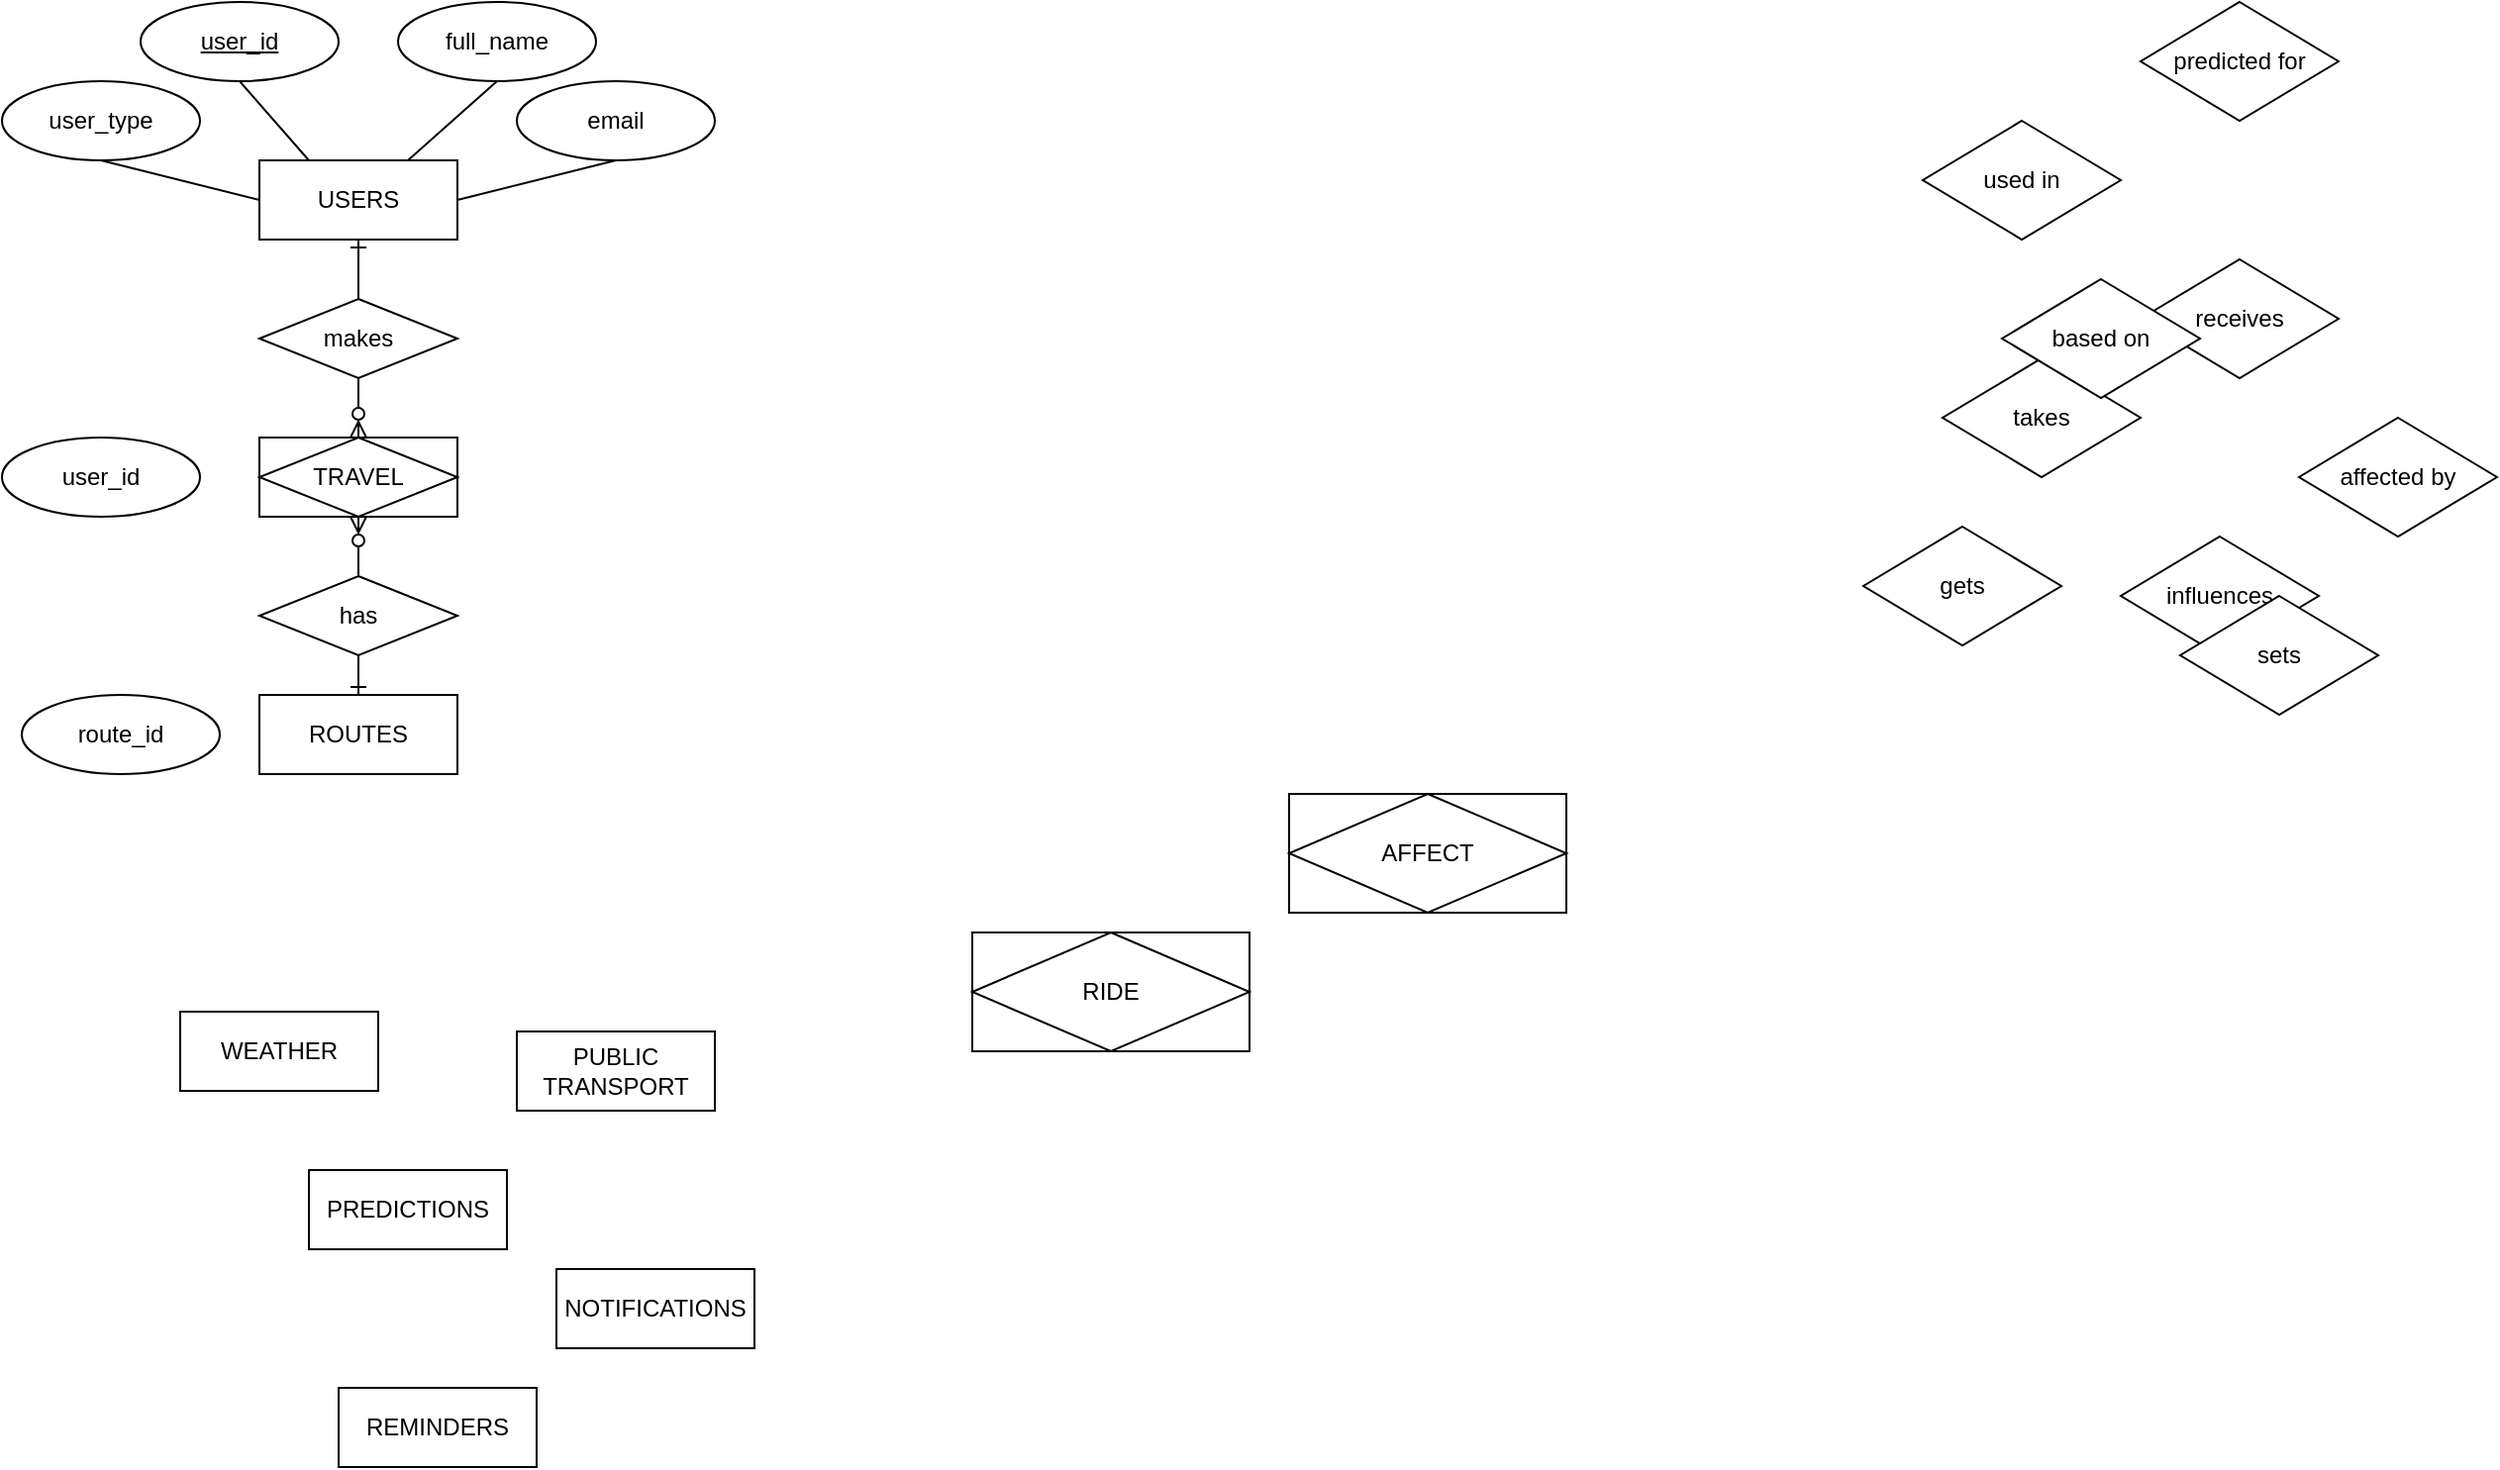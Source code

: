 <mxfile version="28.2.3">
  <diagram name="Page-1" id="uUFxI547yj3_E6zT6Mlm">
    <mxGraphModel dx="727" dy="374" grid="1" gridSize="10" guides="1" tooltips="1" connect="1" arrows="1" fold="1" page="1" pageScale="1" pageWidth="1400" pageHeight="850" math="0" shadow="0">
      <root>
        <mxCell id="0" />
        <mxCell id="1" parent="0" />
        <mxCell id="gqXW79Z5iP5RrtV90MI_-23" value="TRAVEL" style="shape=associativeEntity;whiteSpace=wrap;html=1;align=center;" parent="1" vertex="1">
          <mxGeometry x="190" y="260" width="100" height="40" as="geometry" />
        </mxCell>
        <mxCell id="gqXW79Z5iP5RrtV90MI_-1" value="USERS" style="whiteSpace=wrap;html=1;align=center;" parent="1" vertex="1">
          <mxGeometry x="190" y="120" width="100" height="40" as="geometry" />
        </mxCell>
        <mxCell id="gqXW79Z5iP5RrtV90MI_-2" value="ROUTES" style="whiteSpace=wrap;html=1;align=center;" parent="1" vertex="1">
          <mxGeometry x="190" y="390" width="100" height="40" as="geometry" />
        </mxCell>
        <mxCell id="gqXW79Z5iP5RrtV90MI_-3" value="WEATHER" style="whiteSpace=wrap;html=1;align=center;" parent="1" vertex="1">
          <mxGeometry x="150" y="550" width="100" height="40" as="geometry" />
        </mxCell>
        <mxCell id="gqXW79Z5iP5RrtV90MI_-4" value="PUBLIC TRANSPORT" style="whiteSpace=wrap;html=1;align=center;" parent="1" vertex="1">
          <mxGeometry x="320" y="560" width="100" height="40" as="geometry" />
        </mxCell>
        <mxCell id="gqXW79Z5iP5RrtV90MI_-5" value="PREDICTIONS" style="whiteSpace=wrap;html=1;align=center;" parent="1" vertex="1">
          <mxGeometry x="215" y="630" width="100" height="40" as="geometry" />
        </mxCell>
        <mxCell id="gqXW79Z5iP5RrtV90MI_-6" value="REMINDERS" style="whiteSpace=wrap;html=1;align=center;" parent="1" vertex="1">
          <mxGeometry x="230" y="740" width="100" height="40" as="geometry" />
        </mxCell>
        <mxCell id="gqXW79Z5iP5RrtV90MI_-7" value="NOTIFICATIONS" style="whiteSpace=wrap;html=1;align=center;" parent="1" vertex="1">
          <mxGeometry x="340" y="680" width="100" height="40" as="geometry" />
        </mxCell>
        <mxCell id="gqXW79Z5iP5RrtV90MI_-9" value="makes" style="shape=rhombus;perimeter=rhombusPerimeter;whiteSpace=wrap;html=1;align=center;" parent="1" vertex="1">
          <mxGeometry x="190" y="190" width="100" height="40" as="geometry" />
        </mxCell>
        <mxCell id="gqXW79Z5iP5RrtV90MI_-11" value="has" style="shape=rhombus;perimeter=rhombusPerimeter;whiteSpace=wrap;html=1;align=center;" parent="1" vertex="1">
          <mxGeometry x="190" y="330" width="100" height="40" as="geometry" />
        </mxCell>
        <mxCell id="gqXW79Z5iP5RrtV90MI_-12" value="affected by" style="shape=rhombus;perimeter=rhombusPerimeter;whiteSpace=wrap;html=1;align=center;" parent="1" vertex="1">
          <mxGeometry x="1220" y="250" width="100" height="60" as="geometry" />
        </mxCell>
        <mxCell id="gqXW79Z5iP5RrtV90MI_-13" value="influences" style="shape=rhombus;perimeter=rhombusPerimeter;whiteSpace=wrap;html=1;align=center;" parent="1" vertex="1">
          <mxGeometry x="1130" y="310" width="100" height="60" as="geometry" />
        </mxCell>
        <mxCell id="gqXW79Z5iP5RrtV90MI_-14" value="takes" style="shape=rhombus;perimeter=rhombusPerimeter;whiteSpace=wrap;html=1;align=center;" parent="1" vertex="1">
          <mxGeometry x="1040" y="220" width="100" height="60" as="geometry" />
        </mxCell>
        <mxCell id="gqXW79Z5iP5RrtV90MI_-15" value="used in" style="shape=rhombus;perimeter=rhombusPerimeter;whiteSpace=wrap;html=1;align=center;" parent="1" vertex="1">
          <mxGeometry x="1030" y="100" width="100" height="60" as="geometry" />
        </mxCell>
        <mxCell id="gqXW79Z5iP5RrtV90MI_-16" value="receives" style="shape=rhombus;perimeter=rhombusPerimeter;whiteSpace=wrap;html=1;align=center;" parent="1" vertex="1">
          <mxGeometry x="1140" y="170" width="100" height="60" as="geometry" />
        </mxCell>
        <mxCell id="gqXW79Z5iP5RrtV90MI_-17" value="predicted for" style="shape=rhombus;perimeter=rhombusPerimeter;whiteSpace=wrap;html=1;align=center;" parent="1" vertex="1">
          <mxGeometry x="1140" y="40" width="100" height="60" as="geometry" />
        </mxCell>
        <mxCell id="gqXW79Z5iP5RrtV90MI_-18" value="based on" style="shape=rhombus;perimeter=rhombusPerimeter;whiteSpace=wrap;html=1;align=center;" parent="1" vertex="1">
          <mxGeometry x="1070" y="180" width="100" height="60" as="geometry" />
        </mxCell>
        <mxCell id="gqXW79Z5iP5RrtV90MI_-19" value="sets" style="shape=rhombus;perimeter=rhombusPerimeter;whiteSpace=wrap;html=1;align=center;" parent="1" vertex="1">
          <mxGeometry x="1160" y="340" width="100" height="60" as="geometry" />
        </mxCell>
        <mxCell id="gqXW79Z5iP5RrtV90MI_-20" value="gets" style="shape=rhombus;perimeter=rhombusPerimeter;whiteSpace=wrap;html=1;align=center;" parent="1" vertex="1">
          <mxGeometry x="1000" y="305" width="100" height="60" as="geometry" />
        </mxCell>
        <mxCell id="gqXW79Z5iP5RrtV90MI_-25" value="AFFECT" style="shape=associativeEntity;whiteSpace=wrap;html=1;align=center;" parent="1" vertex="1">
          <mxGeometry x="710" y="440" width="140" height="60" as="geometry" />
        </mxCell>
        <mxCell id="gqXW79Z5iP5RrtV90MI_-26" value="RIDE" style="shape=associativeEntity;whiteSpace=wrap;html=1;align=center;" parent="1" vertex="1">
          <mxGeometry x="550" y="510" width="140" height="60" as="geometry" />
        </mxCell>
        <mxCell id="gqXW79Z5iP5RrtV90MI_-27" value="&lt;u&gt;user_id&lt;/u&gt;" style="ellipse;whiteSpace=wrap;html=1;align=center;" parent="1" vertex="1">
          <mxGeometry x="130" y="40" width="100" height="40" as="geometry" />
        </mxCell>
        <mxCell id="gqXW79Z5iP5RrtV90MI_-28" value="full_name" style="ellipse;whiteSpace=wrap;html=1;align=center;" parent="1" vertex="1">
          <mxGeometry x="260" y="40" width="100" height="40" as="geometry" />
        </mxCell>
        <mxCell id="gqXW79Z5iP5RrtV90MI_-29" value="email" style="ellipse;whiteSpace=wrap;html=1;align=center;" parent="1" vertex="1">
          <mxGeometry x="320" y="80" width="100" height="40" as="geometry" />
        </mxCell>
        <mxCell id="gqXW79Z5iP5RrtV90MI_-30" value="user_type" style="ellipse;whiteSpace=wrap;html=1;align=center;" parent="1" vertex="1">
          <mxGeometry x="60" y="80" width="100" height="40" as="geometry" />
        </mxCell>
        <mxCell id="gqXW79Z5iP5RrtV90MI_-31" value="" style="endArrow=none;html=1;rounded=0;exitX=0.5;exitY=1;exitDx=0;exitDy=0;entryX=0;entryY=0.5;entryDx=0;entryDy=0;" parent="1" source="gqXW79Z5iP5RrtV90MI_-30" target="gqXW79Z5iP5RrtV90MI_-1" edge="1">
          <mxGeometry relative="1" as="geometry">
            <mxPoint x="100" y="160" as="sourcePoint" />
            <mxPoint x="260" y="160" as="targetPoint" />
          </mxGeometry>
        </mxCell>
        <mxCell id="gqXW79Z5iP5RrtV90MI_-32" value="" style="endArrow=none;html=1;rounded=0;exitX=0.5;exitY=1;exitDx=0;exitDy=0;entryX=0.25;entryY=0;entryDx=0;entryDy=0;" parent="1" source="gqXW79Z5iP5RrtV90MI_-27" target="gqXW79Z5iP5RrtV90MI_-1" edge="1">
          <mxGeometry relative="1" as="geometry">
            <mxPoint x="212.5" y="80" as="sourcePoint" />
            <mxPoint x="287.5" y="100" as="targetPoint" />
          </mxGeometry>
        </mxCell>
        <mxCell id="gqXW79Z5iP5RrtV90MI_-33" value="" style="endArrow=none;html=1;rounded=0;exitX=0.5;exitY=1;exitDx=0;exitDy=0;entryX=0.75;entryY=0;entryDx=0;entryDy=0;" parent="1" source="gqXW79Z5iP5RrtV90MI_-28" target="gqXW79Z5iP5RrtV90MI_-1" edge="1">
          <mxGeometry relative="1" as="geometry">
            <mxPoint x="240" y="90" as="sourcePoint" />
            <mxPoint x="300" y="150" as="targetPoint" />
          </mxGeometry>
        </mxCell>
        <mxCell id="gqXW79Z5iP5RrtV90MI_-35" value="" style="endArrow=none;html=1;rounded=0;exitX=0.5;exitY=1;exitDx=0;exitDy=0;entryX=1;entryY=0.5;entryDx=0;entryDy=0;" parent="1" source="gqXW79Z5iP5RrtV90MI_-29" target="gqXW79Z5iP5RrtV90MI_-1" edge="1">
          <mxGeometry relative="1" as="geometry">
            <mxPoint x="310" y="100" as="sourcePoint" />
            <mxPoint x="345" y="160" as="targetPoint" />
          </mxGeometry>
        </mxCell>
        <mxCell id="gqXW79Z5iP5RrtV90MI_-37" value="" style="fontSize=12;html=1;endArrow=none;endFill=0;rounded=0;exitX=0.5;exitY=1;exitDx=0;exitDy=0;entryX=0.5;entryY=0;entryDx=0;entryDy=0;startArrow=ERone;startFill=0;" parent="1" source="gqXW79Z5iP5RrtV90MI_-1" target="gqXW79Z5iP5RrtV90MI_-9" edge="1">
          <mxGeometry width="100" height="100" relative="1" as="geometry">
            <mxPoint x="300" y="270" as="sourcePoint" />
            <mxPoint x="400" y="170" as="targetPoint" />
          </mxGeometry>
        </mxCell>
        <mxCell id="gqXW79Z5iP5RrtV90MI_-38" value="" style="fontSize=12;html=1;endArrow=none;endFill=0;rounded=0;exitX=0.5;exitY=1;exitDx=0;exitDy=0;startArrow=ERzeroToMany;startFill=0;entryX=0.5;entryY=0;entryDx=0;entryDy=0;" parent="1" source="gqXW79Z5iP5RrtV90MI_-23" target="gqXW79Z5iP5RrtV90MI_-11" edge="1">
          <mxGeometry width="100" height="100" relative="1" as="geometry">
            <mxPoint x="244.71" y="380" as="sourcePoint" />
            <mxPoint x="245" y="390" as="targetPoint" />
          </mxGeometry>
        </mxCell>
        <mxCell id="gqXW79Z5iP5RrtV90MI_-40" value="" style="fontSize=12;html=1;endArrow=ERone;endFill=0;rounded=0;exitX=0.5;exitY=1;exitDx=0;exitDy=0;startArrow=none;startFill=0;entryX=0.5;entryY=0;entryDx=0;entryDy=0;" parent="1" source="gqXW79Z5iP5RrtV90MI_-11" target="gqXW79Z5iP5RrtV90MI_-2" edge="1">
          <mxGeometry width="100" height="100" relative="1" as="geometry">
            <mxPoint x="314.77" y="435" as="sourcePoint" />
            <mxPoint x="314.77" y="485" as="targetPoint" />
          </mxGeometry>
        </mxCell>
        <mxCell id="gqXW79Z5iP5RrtV90MI_-41" value="" style="fontSize=12;html=1;endArrow=ERzeroToMany;endFill=1;rounded=0;exitX=0.5;exitY=1;exitDx=0;exitDy=0;entryX=0.5;entryY=0;entryDx=0;entryDy=0;startArrow=none;startFill=0;" parent="1" source="gqXW79Z5iP5RrtV90MI_-9" target="gqXW79Z5iP5RrtV90MI_-23" edge="1">
          <mxGeometry width="100" height="100" relative="1" as="geometry">
            <mxPoint x="420" y="200" as="sourcePoint" />
            <mxPoint x="425" y="360" as="targetPoint" />
          </mxGeometry>
        </mxCell>
        <mxCell id="F4M-uVeP_yfNJimxveKJ-1" value="user_id" style="ellipse;whiteSpace=wrap;html=1;align=center;" vertex="1" parent="1">
          <mxGeometry x="60" y="260" width="100" height="40" as="geometry" />
        </mxCell>
        <mxCell id="F4M-uVeP_yfNJimxveKJ-2" value="route_id" style="ellipse;whiteSpace=wrap;html=1;align=center;" vertex="1" parent="1">
          <mxGeometry x="70" y="390" width="100" height="40" as="geometry" />
        </mxCell>
      </root>
    </mxGraphModel>
  </diagram>
</mxfile>
